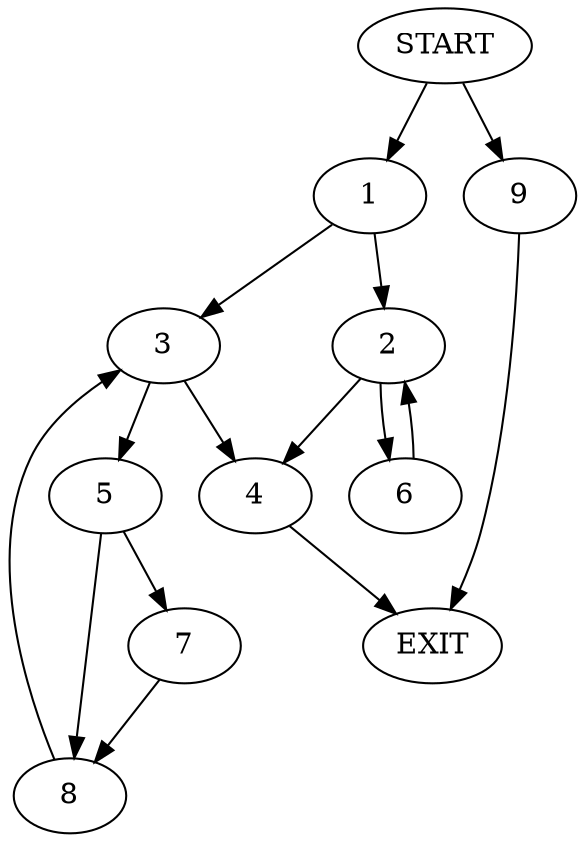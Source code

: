 digraph {
0 [label="START"]
10 [label="EXIT"]
0 -> 1
1 -> 2
1 -> 3
3 -> 4
3 -> 5
2 -> 6
2 -> 4
6 -> 2
4 -> 10
5 -> 7
5 -> 8
7 -> 8
8 -> 3
0 -> 9
9 -> 10
}
